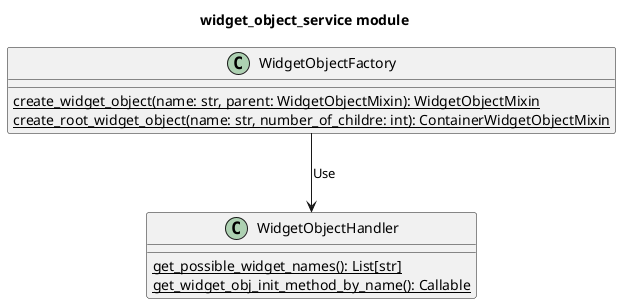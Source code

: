 @startuml
title widget_object_service module

class WidgetObjectFactory{
    {static} create_widget_object(name: str, parent: WidgetObjectMixin): WidgetObjectMixin
    {static} create_root_widget_object(name: str, number_of_childre: int): ContainerWidgetObjectMixin
}

class WidgetObjectHandler{
    {static} get_possible_widget_names(): List[str]
    {static} get_widget_obj_init_method_by_name(): Callable
}

WidgetObjectFactory --> WidgetObjectHandler: Use
@enduml
